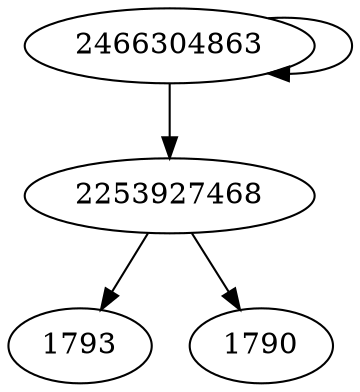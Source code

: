 digraph  {
1793;
2253927468;
1790;
2466304863;
2253927468 -> 1790;
2253927468 -> 1793;
2466304863 -> 2466304863;
2466304863 -> 2253927468;
}
